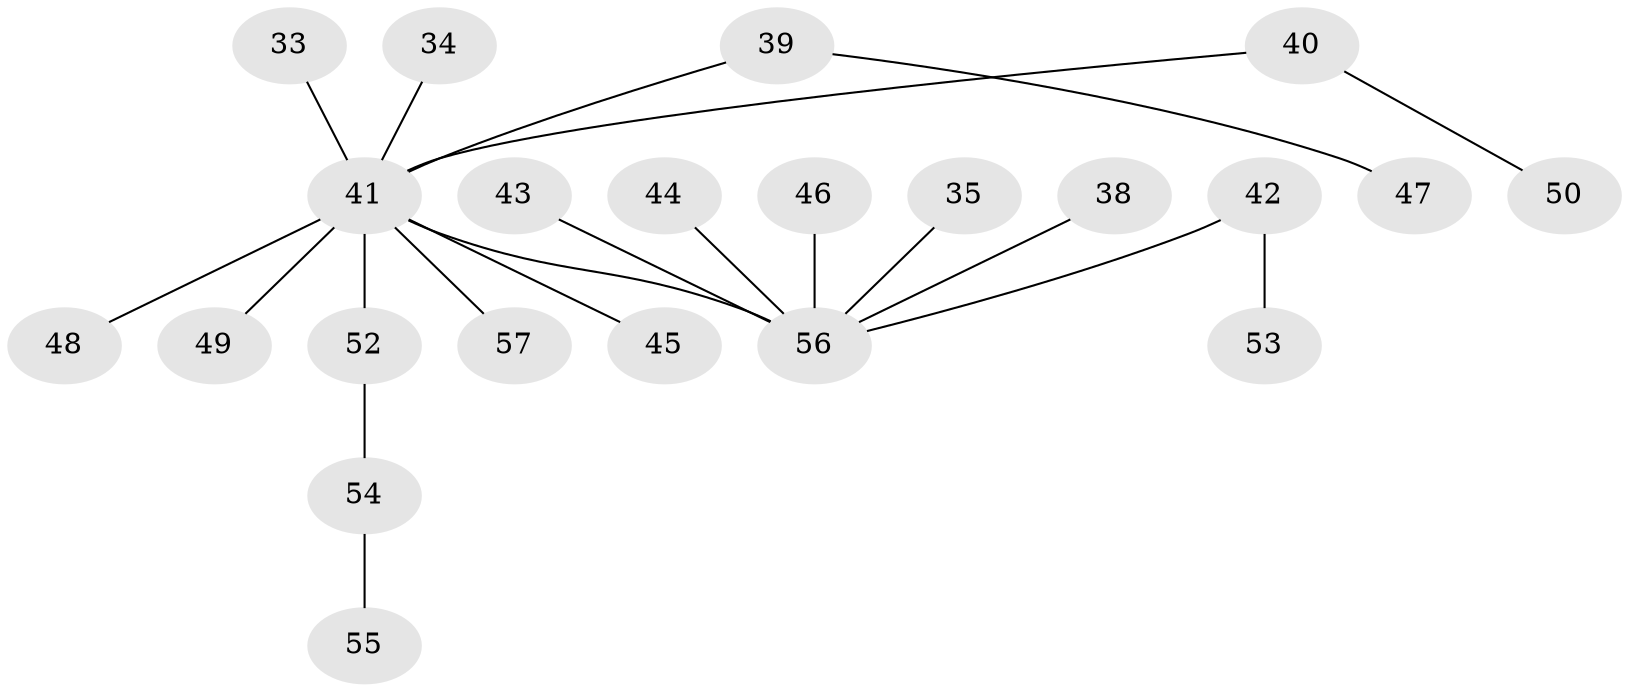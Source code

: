 // original degree distribution, {3: 0.21052631578947367, 4: 0.05263157894736842, 5: 0.03508771929824561, 2: 0.24561403508771928, 1: 0.45614035087719296}
// Generated by graph-tools (version 1.1) at 2025/55/03/04/25 21:55:59]
// undirected, 22 vertices, 21 edges
graph export_dot {
graph [start="1"]
  node [color=gray90,style=filled];
  33;
  34;
  35;
  38;
  39 [super="+37"];
  40 [super="+7+19+30"];
  41 [super="+15+31+36+28+25"];
  42;
  43;
  44;
  45;
  46;
  47;
  48;
  49;
  50;
  52;
  53;
  54;
  55;
  56 [super="+23+32+51"];
  57;
  33 -- 41;
  34 -- 41;
  35 -- 56;
  38 -- 56;
  39 -- 47;
  39 -- 41;
  40 -- 50;
  40 -- 41;
  41 -- 48;
  41 -- 57;
  41 -- 45;
  41 -- 49;
  41 -- 52;
  41 -- 56;
  42 -- 53;
  42 -- 56;
  43 -- 56;
  44 -- 56;
  46 -- 56;
  52 -- 54;
  54 -- 55;
}
